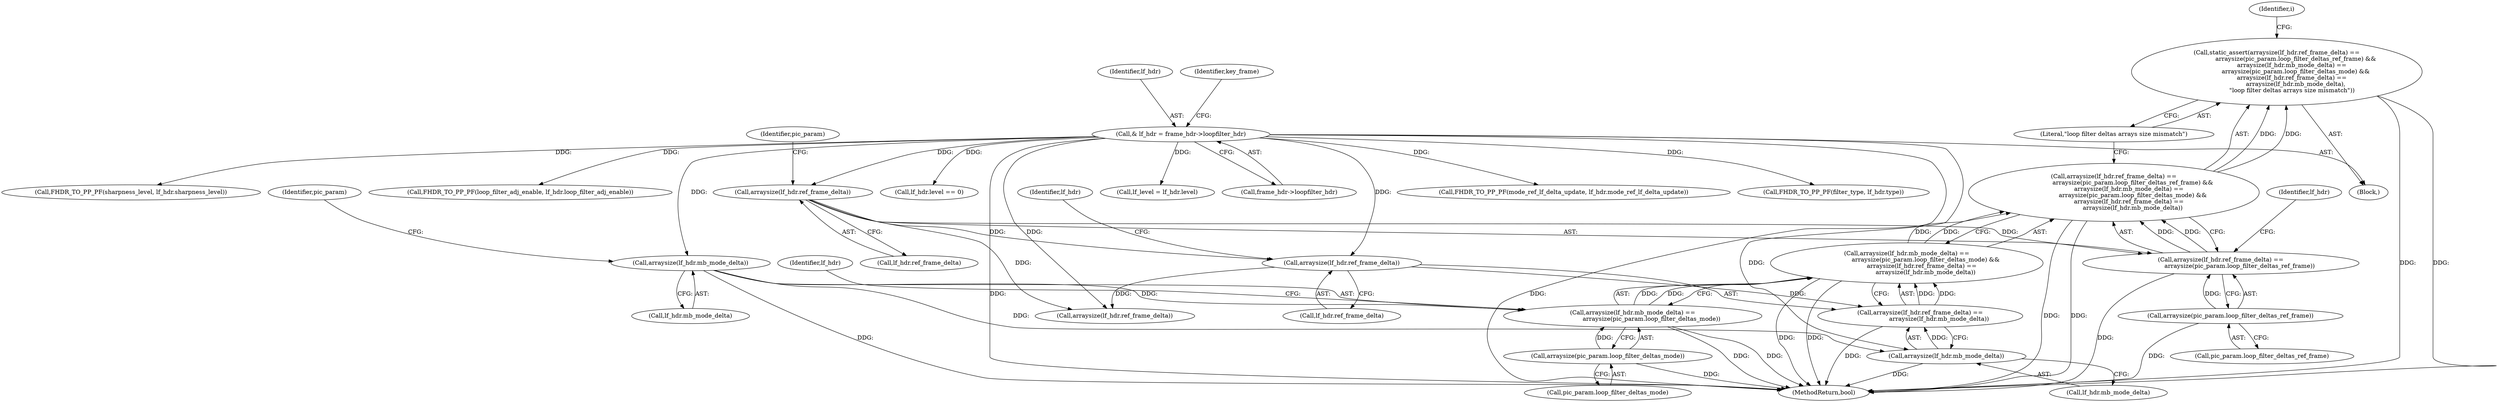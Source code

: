 digraph "0_Chrome_27c68f543e5eba779902447445dfb05ec3f5bf75_2@API" {
"1000539" [label="(Call,static_assert(arraysize(lf_hdr.ref_frame_delta) ==\n                    arraysize(pic_param.loop_filter_deltas_ref_frame) &&\n                arraysize(lf_hdr.mb_mode_delta) ==\n                    arraysize(pic_param.loop_filter_deltas_mode) &&\n                arraysize(lf_hdr.ref_frame_delta) ==\n                    arraysize(lf_hdr.mb_mode_delta),\n                \"loop filter deltas arrays size mismatch\"))"];
"1000540" [label="(Call,arraysize(lf_hdr.ref_frame_delta) ==\n                    arraysize(pic_param.loop_filter_deltas_ref_frame) &&\n                arraysize(lf_hdr.mb_mode_delta) ==\n                    arraysize(pic_param.loop_filter_deltas_mode) &&\n                arraysize(lf_hdr.ref_frame_delta) ==\n                    arraysize(lf_hdr.mb_mode_delta))"];
"1000541" [label="(Call,arraysize(lf_hdr.ref_frame_delta) ==\n                    arraysize(pic_param.loop_filter_deltas_ref_frame))"];
"1000542" [label="(Call,arraysize(lf_hdr.ref_frame_delta))"];
"1000394" [label="(Call,& lf_hdr = frame_hdr->loopfilter_hdr)"];
"1000546" [label="(Call,arraysize(pic_param.loop_filter_deltas_ref_frame))"];
"1000550" [label="(Call,arraysize(lf_hdr.mb_mode_delta) ==\n                    arraysize(pic_param.loop_filter_deltas_mode) &&\n                arraysize(lf_hdr.ref_frame_delta) ==\n                    arraysize(lf_hdr.mb_mode_delta))"];
"1000551" [label="(Call,arraysize(lf_hdr.mb_mode_delta) ==\n                    arraysize(pic_param.loop_filter_deltas_mode))"];
"1000552" [label="(Call,arraysize(lf_hdr.mb_mode_delta))"];
"1000556" [label="(Call,arraysize(pic_param.loop_filter_deltas_mode))"];
"1000560" [label="(Call,arraysize(lf_hdr.ref_frame_delta) ==\n                    arraysize(lf_hdr.mb_mode_delta))"];
"1000561" [label="(Call,arraysize(lf_hdr.ref_frame_delta))"];
"1000565" [label="(Call,arraysize(lf_hdr.mb_mode_delta))"];
"1000547" [label="(Call,pic_param.loop_filter_deltas_ref_frame)"];
"1000561" [label="(Call,arraysize(lf_hdr.ref_frame_delta))"];
"1000425" [label="(Call,FHDR_TO_PP_PF(filter_type, lf_hdr.type))"];
"1000563" [label="(Identifier,lf_hdr)"];
"1000565" [label="(Call,arraysize(lf_hdr.mb_mode_delta))"];
"1000556" [label="(Call,arraysize(pic_param.loop_filter_deltas_mode))"];
"1000394" [label="(Call,& lf_hdr = frame_hdr->loopfilter_hdr)"];
"1000541" [label="(Call,arraysize(lf_hdr.ref_frame_delta) ==\n                    arraysize(pic_param.loop_filter_deltas_ref_frame))"];
"1000557" [label="(Call,pic_param.loop_filter_deltas_mode)"];
"1000569" [label="(Literal,\"loop filter deltas arrays size mismatch\")"];
"1000430" [label="(Call,FHDR_TO_PP_PF(sharpness_level, lf_hdr.sharpness_level))"];
"1000435" [label="(Call,FHDR_TO_PP_PF(loop_filter_adj_enable, lf_hdr.loop_filter_adj_enable))"];
"1000552" [label="(Call,arraysize(lf_hdr.mb_mode_delta))"];
"1000542" [label="(Call,arraysize(lf_hdr.ref_frame_delta))"];
"1000462" [label="(Call,lf_hdr.level == 0)"];
"1000106" [label="(Block,)"];
"1000494" [label="(Call,lf_level = lf_hdr.level)"];
"1000543" [label="(Call,lf_hdr.ref_frame_delta)"];
"1000554" [label="(Identifier,lf_hdr)"];
"1000553" [label="(Call,lf_hdr.mb_mode_delta)"];
"1000566" [label="(Call,lf_hdr.mb_mode_delta)"];
"1000550" [label="(Call,arraysize(lf_hdr.mb_mode_delta) ==\n                    arraysize(pic_param.loop_filter_deltas_mode) &&\n                arraysize(lf_hdr.ref_frame_delta) ==\n                    arraysize(lf_hdr.mb_mode_delta))"];
"1000395" [label="(Identifier,lf_hdr)"];
"1000539" [label="(Call,static_assert(arraysize(lf_hdr.ref_frame_delta) ==\n                    arraysize(pic_param.loop_filter_deltas_ref_frame) &&\n                arraysize(lf_hdr.mb_mode_delta) ==\n                    arraysize(pic_param.loop_filter_deltas_mode) &&\n                arraysize(lf_hdr.ref_frame_delta) ==\n                    arraysize(lf_hdr.mb_mode_delta),\n                \"loop filter deltas arrays size mismatch\"))"];
"1000567" [label="(Identifier,lf_hdr)"];
"1000546" [label="(Call,arraysize(pic_param.loop_filter_deltas_ref_frame))"];
"1000577" [label="(Call,arraysize(lf_hdr.ref_frame_delta))"];
"1000558" [label="(Identifier,pic_param)"];
"1000548" [label="(Identifier,pic_param)"];
"1000573" [label="(Identifier,i)"];
"1000560" [label="(Call,arraysize(lf_hdr.ref_frame_delta) ==\n                    arraysize(lf_hdr.mb_mode_delta))"];
"1000540" [label="(Call,arraysize(lf_hdr.ref_frame_delta) ==\n                    arraysize(pic_param.loop_filter_deltas_ref_frame) &&\n                arraysize(lf_hdr.mb_mode_delta) ==\n                    arraysize(pic_param.loop_filter_deltas_mode) &&\n                arraysize(lf_hdr.ref_frame_delta) ==\n                    arraysize(lf_hdr.mb_mode_delta))"];
"1000396" [label="(Call,frame_hdr->loopfilter_hdr)"];
"1000551" [label="(Call,arraysize(lf_hdr.mb_mode_delta) ==\n                    arraysize(pic_param.loop_filter_deltas_mode))"];
"1000786" [label="(MethodReturn,bool)"];
"1000440" [label="(Call,FHDR_TO_PP_PF(mode_ref_lf_delta_update, lf_hdr.mode_ref_lf_delta_update))"];
"1000400" [label="(Identifier,key_frame)"];
"1000562" [label="(Call,lf_hdr.ref_frame_delta)"];
"1000539" -> "1000106"  [label="AST: "];
"1000539" -> "1000569"  [label="CFG: "];
"1000540" -> "1000539"  [label="AST: "];
"1000569" -> "1000539"  [label="AST: "];
"1000573" -> "1000539"  [label="CFG: "];
"1000539" -> "1000786"  [label="DDG: "];
"1000539" -> "1000786"  [label="DDG: "];
"1000540" -> "1000539"  [label="DDG: "];
"1000540" -> "1000539"  [label="DDG: "];
"1000540" -> "1000541"  [label="CFG: "];
"1000540" -> "1000550"  [label="CFG: "];
"1000541" -> "1000540"  [label="AST: "];
"1000550" -> "1000540"  [label="AST: "];
"1000569" -> "1000540"  [label="CFG: "];
"1000540" -> "1000786"  [label="DDG: "];
"1000540" -> "1000786"  [label="DDG: "];
"1000541" -> "1000540"  [label="DDG: "];
"1000541" -> "1000540"  [label="DDG: "];
"1000550" -> "1000540"  [label="DDG: "];
"1000550" -> "1000540"  [label="DDG: "];
"1000541" -> "1000546"  [label="CFG: "];
"1000542" -> "1000541"  [label="AST: "];
"1000546" -> "1000541"  [label="AST: "];
"1000554" -> "1000541"  [label="CFG: "];
"1000541" -> "1000786"  [label="DDG: "];
"1000542" -> "1000541"  [label="DDG: "];
"1000546" -> "1000541"  [label="DDG: "];
"1000542" -> "1000543"  [label="CFG: "];
"1000543" -> "1000542"  [label="AST: "];
"1000548" -> "1000542"  [label="CFG: "];
"1000394" -> "1000542"  [label="DDG: "];
"1000542" -> "1000561"  [label="DDG: "];
"1000542" -> "1000577"  [label="DDG: "];
"1000394" -> "1000106"  [label="AST: "];
"1000394" -> "1000396"  [label="CFG: "];
"1000395" -> "1000394"  [label="AST: "];
"1000396" -> "1000394"  [label="AST: "];
"1000400" -> "1000394"  [label="CFG: "];
"1000394" -> "1000786"  [label="DDG: "];
"1000394" -> "1000786"  [label="DDG: "];
"1000394" -> "1000425"  [label="DDG: "];
"1000394" -> "1000430"  [label="DDG: "];
"1000394" -> "1000435"  [label="DDG: "];
"1000394" -> "1000440"  [label="DDG: "];
"1000394" -> "1000462"  [label="DDG: "];
"1000394" -> "1000494"  [label="DDG: "];
"1000394" -> "1000552"  [label="DDG: "];
"1000394" -> "1000561"  [label="DDG: "];
"1000394" -> "1000565"  [label="DDG: "];
"1000394" -> "1000577"  [label="DDG: "];
"1000546" -> "1000547"  [label="CFG: "];
"1000547" -> "1000546"  [label="AST: "];
"1000546" -> "1000786"  [label="DDG: "];
"1000550" -> "1000551"  [label="CFG: "];
"1000550" -> "1000560"  [label="CFG: "];
"1000551" -> "1000550"  [label="AST: "];
"1000560" -> "1000550"  [label="AST: "];
"1000550" -> "1000786"  [label="DDG: "];
"1000550" -> "1000786"  [label="DDG: "];
"1000551" -> "1000550"  [label="DDG: "];
"1000551" -> "1000550"  [label="DDG: "];
"1000560" -> "1000550"  [label="DDG: "];
"1000560" -> "1000550"  [label="DDG: "];
"1000551" -> "1000556"  [label="CFG: "];
"1000552" -> "1000551"  [label="AST: "];
"1000556" -> "1000551"  [label="AST: "];
"1000563" -> "1000551"  [label="CFG: "];
"1000551" -> "1000786"  [label="DDG: "];
"1000551" -> "1000786"  [label="DDG: "];
"1000552" -> "1000551"  [label="DDG: "];
"1000556" -> "1000551"  [label="DDG: "];
"1000552" -> "1000553"  [label="CFG: "];
"1000553" -> "1000552"  [label="AST: "];
"1000558" -> "1000552"  [label="CFG: "];
"1000552" -> "1000786"  [label="DDG: "];
"1000552" -> "1000565"  [label="DDG: "];
"1000556" -> "1000557"  [label="CFG: "];
"1000557" -> "1000556"  [label="AST: "];
"1000556" -> "1000786"  [label="DDG: "];
"1000560" -> "1000565"  [label="CFG: "];
"1000561" -> "1000560"  [label="AST: "];
"1000565" -> "1000560"  [label="AST: "];
"1000560" -> "1000786"  [label="DDG: "];
"1000561" -> "1000560"  [label="DDG: "];
"1000565" -> "1000560"  [label="DDG: "];
"1000561" -> "1000562"  [label="CFG: "];
"1000562" -> "1000561"  [label="AST: "];
"1000567" -> "1000561"  [label="CFG: "];
"1000561" -> "1000577"  [label="DDG: "];
"1000565" -> "1000566"  [label="CFG: "];
"1000566" -> "1000565"  [label="AST: "];
"1000565" -> "1000786"  [label="DDG: "];
}
